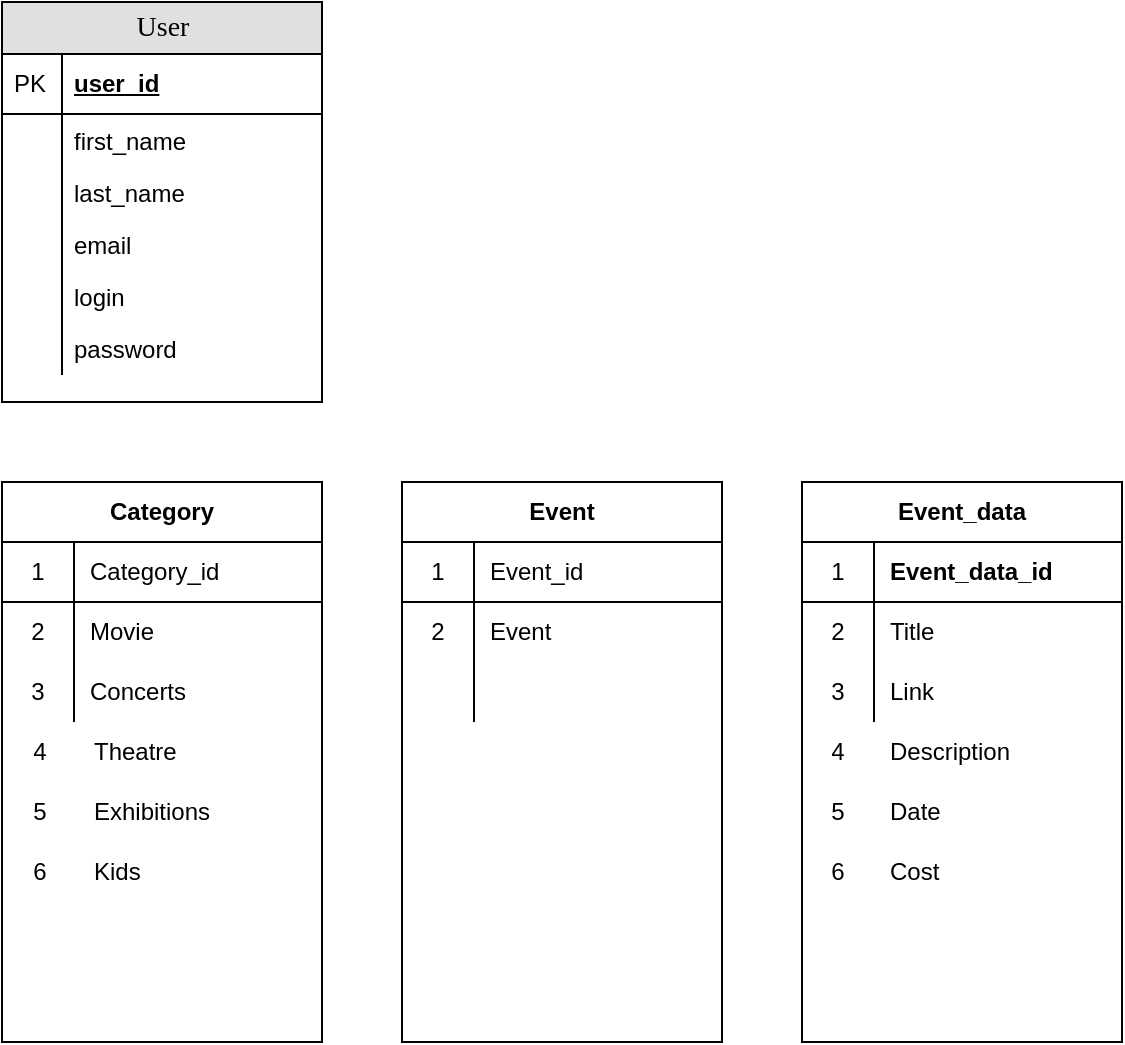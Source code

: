 <mxfile version="13.7.7" type="github">
  <diagram name="Page-1" id="e56a1550-8fbb-45ad-956c-1786394a9013">
    <mxGraphModel dx="785" dy="523" grid="1" gridSize="10" guides="1" tooltips="1" connect="1" arrows="1" fold="1" page="1" pageScale="1" pageWidth="1100" pageHeight="850" background="#ffffff" math="0" shadow="0">
      <root>
        <mxCell id="0" />
        <mxCell id="1" parent="0" />
        <mxCell id="2e49270ec7c68f3f-80" value="User" style="swimlane;html=1;fontStyle=0;childLayout=stackLayout;horizontal=1;startSize=26;fillColor=#e0e0e0;horizontalStack=0;resizeParent=1;resizeLast=0;collapsible=1;marginBottom=0;swimlaneFillColor=#ffffff;align=center;rounded=0;shadow=0;comic=0;labelBackgroundColor=none;strokeWidth=1;fontFamily=Verdana;fontSize=14" parent="1" vertex="1">
          <mxGeometry x="40" y="40" width="160" height="200" as="geometry" />
        </mxCell>
        <mxCell id="2e49270ec7c68f3f-81" value="user_id" style="shape=partialRectangle;top=0;left=0;right=0;bottom=1;html=1;align=left;verticalAlign=middle;fillColor=none;spacingLeft=34;spacingRight=4;whiteSpace=wrap;overflow=hidden;rotatable=0;points=[[0,0.5],[1,0.5]];portConstraint=eastwest;dropTarget=0;fontStyle=5;" parent="2e49270ec7c68f3f-80" vertex="1">
          <mxGeometry y="26" width="160" height="30" as="geometry" />
        </mxCell>
        <mxCell id="2e49270ec7c68f3f-82" value="PK" style="shape=partialRectangle;top=0;left=0;bottom=0;html=1;fillColor=none;align=left;verticalAlign=middle;spacingLeft=4;spacingRight=4;whiteSpace=wrap;overflow=hidden;rotatable=0;points=[];portConstraint=eastwest;part=1;" parent="2e49270ec7c68f3f-81" vertex="1" connectable="0">
          <mxGeometry width="30" height="30" as="geometry" />
        </mxCell>
        <mxCell id="2e49270ec7c68f3f-83" value="first_name" style="shape=partialRectangle;top=0;left=0;right=0;bottom=0;html=1;align=left;verticalAlign=top;fillColor=none;spacingLeft=34;spacingRight=4;whiteSpace=wrap;overflow=hidden;rotatable=0;points=[[0,0.5],[1,0.5]];portConstraint=eastwest;dropTarget=0;" parent="2e49270ec7c68f3f-80" vertex="1">
          <mxGeometry y="56" width="160" height="26" as="geometry" />
        </mxCell>
        <mxCell id="2e49270ec7c68f3f-84" value="" style="shape=partialRectangle;top=0;left=0;bottom=0;html=1;fillColor=none;align=left;verticalAlign=top;spacingLeft=4;spacingRight=4;whiteSpace=wrap;overflow=hidden;rotatable=0;points=[];portConstraint=eastwest;part=1;" parent="2e49270ec7c68f3f-83" vertex="1" connectable="0">
          <mxGeometry width="30" height="26" as="geometry" />
        </mxCell>
        <mxCell id="2e49270ec7c68f3f-85" value="last_name" style="shape=partialRectangle;top=0;left=0;right=0;bottom=0;html=1;align=left;verticalAlign=top;fillColor=none;spacingLeft=34;spacingRight=4;whiteSpace=wrap;overflow=hidden;rotatable=0;points=[[0,0.5],[1,0.5]];portConstraint=eastwest;dropTarget=0;" parent="2e49270ec7c68f3f-80" vertex="1">
          <mxGeometry y="82" width="160" height="26" as="geometry" />
        </mxCell>
        <mxCell id="2e49270ec7c68f3f-86" value="" style="shape=partialRectangle;top=0;left=0;bottom=0;html=1;fillColor=none;align=left;verticalAlign=top;spacingLeft=4;spacingRight=4;whiteSpace=wrap;overflow=hidden;rotatable=0;points=[];portConstraint=eastwest;part=1;" parent="2e49270ec7c68f3f-85" vertex="1" connectable="0">
          <mxGeometry width="30" height="26" as="geometry" />
        </mxCell>
        <mxCell id="2e49270ec7c68f3f-87" value="email" style="shape=partialRectangle;top=0;left=0;right=0;bottom=0;html=1;align=left;verticalAlign=top;fillColor=none;spacingLeft=34;spacingRight=4;whiteSpace=wrap;overflow=hidden;rotatable=0;points=[[0,0.5],[1,0.5]];portConstraint=eastwest;dropTarget=0;" parent="2e49270ec7c68f3f-80" vertex="1">
          <mxGeometry y="108" width="160" height="26" as="geometry" />
        </mxCell>
        <mxCell id="2e49270ec7c68f3f-88" value="" style="shape=partialRectangle;top=0;left=0;bottom=0;html=1;fillColor=none;align=left;verticalAlign=top;spacingLeft=4;spacingRight=4;whiteSpace=wrap;overflow=hidden;rotatable=0;points=[];portConstraint=eastwest;part=1;" parent="2e49270ec7c68f3f-87" vertex="1" connectable="0">
          <mxGeometry width="30" height="26" as="geometry" />
        </mxCell>
        <mxCell id="2e49270ec7c68f3f-89" value="login" style="shape=partialRectangle;top=0;left=0;right=0;bottom=0;html=1;align=left;verticalAlign=top;fillColor=none;spacingLeft=34;spacingRight=4;whiteSpace=wrap;overflow=hidden;rotatable=0;points=[[0,0.5],[1,0.5]];portConstraint=eastwest;dropTarget=0;" parent="2e49270ec7c68f3f-80" vertex="1">
          <mxGeometry y="134" width="160" height="26" as="geometry" />
        </mxCell>
        <mxCell id="2e49270ec7c68f3f-90" value="" style="shape=partialRectangle;top=0;left=0;bottom=0;html=1;fillColor=none;align=left;verticalAlign=top;spacingLeft=4;spacingRight=4;whiteSpace=wrap;overflow=hidden;rotatable=0;points=[];portConstraint=eastwest;part=1;" parent="2e49270ec7c68f3f-89" vertex="1" connectable="0">
          <mxGeometry width="30" height="26" as="geometry" />
        </mxCell>
        <mxCell id="WP8XG7TpT2QGOeSwnlEU-12" value="password" style="shape=partialRectangle;top=0;left=0;right=0;bottom=0;html=1;align=left;verticalAlign=top;fillColor=none;spacingLeft=34;spacingRight=4;whiteSpace=wrap;overflow=hidden;rotatable=0;points=[[0,0.5],[1,0.5]];portConstraint=eastwest;dropTarget=0;" vertex="1" parent="2e49270ec7c68f3f-80">
          <mxGeometry y="160" width="160" height="26" as="geometry" />
        </mxCell>
        <mxCell id="WP8XG7TpT2QGOeSwnlEU-13" value="" style="shape=partialRectangle;top=0;left=0;bottom=0;html=1;fillColor=none;align=left;verticalAlign=top;spacingLeft=4;spacingRight=4;whiteSpace=wrap;overflow=hidden;rotatable=0;points=[];portConstraint=eastwest;part=1;" vertex="1" connectable="0" parent="WP8XG7TpT2QGOeSwnlEU-12">
          <mxGeometry width="30" height="26" as="geometry" />
        </mxCell>
        <mxCell id="WP8XG7TpT2QGOeSwnlEU-1" value="Category" style="shape=table;html=1;whiteSpace=wrap;startSize=30;container=1;collapsible=0;childLayout=tableLayout;fixedRows=1;rowLines=0;fontStyle=1;align=center;" vertex="1" parent="1">
          <mxGeometry x="40" y="280" width="160" height="280" as="geometry" />
        </mxCell>
        <mxCell id="WP8XG7TpT2QGOeSwnlEU-2" value="" style="shape=partialRectangle;html=1;whiteSpace=wrap;collapsible=0;dropTarget=0;pointerEvents=0;fillColor=none;top=0;left=0;bottom=1;right=0;points=[[0,0.5],[1,0.5]];portConstraint=eastwest;" vertex="1" parent="WP8XG7TpT2QGOeSwnlEU-1">
          <mxGeometry y="30" width="160" height="30" as="geometry" />
        </mxCell>
        <mxCell id="WP8XG7TpT2QGOeSwnlEU-3" value="1" style="shape=partialRectangle;html=1;whiteSpace=wrap;connectable=0;fillColor=none;top=0;left=0;bottom=0;right=0;overflow=hidden;" vertex="1" parent="WP8XG7TpT2QGOeSwnlEU-2">
          <mxGeometry width="36" height="30" as="geometry" />
        </mxCell>
        <mxCell id="WP8XG7TpT2QGOeSwnlEU-4" value="Category_id" style="shape=partialRectangle;html=1;whiteSpace=wrap;connectable=0;fillColor=none;top=0;left=0;bottom=0;right=0;align=left;spacingLeft=6;overflow=hidden;" vertex="1" parent="WP8XG7TpT2QGOeSwnlEU-2">
          <mxGeometry x="36" width="124" height="30" as="geometry" />
        </mxCell>
        <mxCell id="WP8XG7TpT2QGOeSwnlEU-5" value="" style="shape=partialRectangle;html=1;whiteSpace=wrap;collapsible=0;dropTarget=0;pointerEvents=0;fillColor=none;top=0;left=0;bottom=0;right=0;points=[[0,0.5],[1,0.5]];portConstraint=eastwest;" vertex="1" parent="WP8XG7TpT2QGOeSwnlEU-1">
          <mxGeometry y="60" width="160" height="30" as="geometry" />
        </mxCell>
        <mxCell id="WP8XG7TpT2QGOeSwnlEU-6" value="2" style="shape=partialRectangle;html=1;whiteSpace=wrap;connectable=0;fillColor=none;top=0;left=0;bottom=0;right=0;overflow=hidden;" vertex="1" parent="WP8XG7TpT2QGOeSwnlEU-5">
          <mxGeometry width="36" height="30" as="geometry" />
        </mxCell>
        <mxCell id="WP8XG7TpT2QGOeSwnlEU-7" value="Movie" style="shape=partialRectangle;html=1;whiteSpace=wrap;connectable=0;fillColor=none;top=0;left=0;bottom=0;right=0;align=left;spacingLeft=6;overflow=hidden;" vertex="1" parent="WP8XG7TpT2QGOeSwnlEU-5">
          <mxGeometry x="36" width="124" height="30" as="geometry" />
        </mxCell>
        <mxCell id="WP8XG7TpT2QGOeSwnlEU-8" value="" style="shape=partialRectangle;html=1;whiteSpace=wrap;collapsible=0;dropTarget=0;pointerEvents=0;fillColor=none;top=0;left=0;bottom=0;right=0;points=[[0,0.5],[1,0.5]];portConstraint=eastwest;" vertex="1" parent="WP8XG7TpT2QGOeSwnlEU-1">
          <mxGeometry y="90" width="160" height="30" as="geometry" />
        </mxCell>
        <mxCell id="WP8XG7TpT2QGOeSwnlEU-9" value="3" style="shape=partialRectangle;html=1;whiteSpace=wrap;connectable=0;fillColor=none;top=0;left=0;bottom=0;right=0;overflow=hidden;" vertex="1" parent="WP8XG7TpT2QGOeSwnlEU-8">
          <mxGeometry width="36" height="30" as="geometry" />
        </mxCell>
        <mxCell id="WP8XG7TpT2QGOeSwnlEU-10" value="Concerts" style="shape=partialRectangle;html=1;whiteSpace=wrap;connectable=0;fillColor=none;top=0;left=0;bottom=0;right=0;align=left;spacingLeft=6;overflow=hidden;" vertex="1" parent="WP8XG7TpT2QGOeSwnlEU-8">
          <mxGeometry x="36" width="124" height="30" as="geometry" />
        </mxCell>
        <mxCell id="WP8XG7TpT2QGOeSwnlEU-11" value="Theatre" style="shape=partialRectangle;html=1;whiteSpace=wrap;connectable=0;fillColor=none;top=0;left=0;bottom=0;right=0;align=left;spacingLeft=6;overflow=hidden;" vertex="1" parent="1">
          <mxGeometry x="78" y="400" width="132" height="30" as="geometry" />
        </mxCell>
        <mxCell id="WP8XG7TpT2QGOeSwnlEU-14" value="Exhibitions" style="shape=partialRectangle;html=1;whiteSpace=wrap;connectable=0;fillColor=none;top=0;left=0;bottom=0;right=0;align=left;spacingLeft=6;overflow=hidden;" vertex="1" parent="1">
          <mxGeometry x="78" y="430" width="132" height="30" as="geometry" />
        </mxCell>
        <mxCell id="WP8XG7TpT2QGOeSwnlEU-15" value="4" style="shape=partialRectangle;html=1;whiteSpace=wrap;connectable=0;fillColor=none;top=0;left=0;bottom=0;right=0;overflow=hidden;" vertex="1" parent="1">
          <mxGeometry x="40" y="400" width="38" height="30" as="geometry" />
        </mxCell>
        <mxCell id="WP8XG7TpT2QGOeSwnlEU-16" value="5" style="shape=partialRectangle;html=1;whiteSpace=wrap;connectable=0;fillColor=none;top=0;left=0;bottom=0;right=0;overflow=hidden;" vertex="1" parent="1">
          <mxGeometry x="40" y="430" width="38" height="30" as="geometry" />
        </mxCell>
        <mxCell id="WP8XG7TpT2QGOeSwnlEU-17" value="6" style="shape=partialRectangle;html=1;whiteSpace=wrap;connectable=0;fillColor=none;top=0;left=0;bottom=0;right=0;overflow=hidden;" vertex="1" parent="1">
          <mxGeometry x="40" y="460" width="38" height="30" as="geometry" />
        </mxCell>
        <mxCell id="WP8XG7TpT2QGOeSwnlEU-18" value="Kids" style="shape=partialRectangle;html=1;whiteSpace=wrap;connectable=0;fillColor=none;top=0;left=0;bottom=0;right=0;align=left;spacingLeft=6;overflow=hidden;" vertex="1" parent="1">
          <mxGeometry x="78" y="460" width="132" height="30" as="geometry" />
        </mxCell>
        <mxCell id="WP8XG7TpT2QGOeSwnlEU-19" value="Event" style="shape=table;html=1;whiteSpace=wrap;startSize=30;container=1;collapsible=0;childLayout=tableLayout;fixedRows=1;rowLines=0;fontStyle=1;align=center;" vertex="1" parent="1">
          <mxGeometry x="240" y="280" width="160" height="280" as="geometry" />
        </mxCell>
        <mxCell id="WP8XG7TpT2QGOeSwnlEU-20" value="" style="shape=partialRectangle;html=1;whiteSpace=wrap;collapsible=0;dropTarget=0;pointerEvents=0;fillColor=none;top=0;left=0;bottom=1;right=0;points=[[0,0.5],[1,0.5]];portConstraint=eastwest;" vertex="1" parent="WP8XG7TpT2QGOeSwnlEU-19">
          <mxGeometry y="30" width="160" height="30" as="geometry" />
        </mxCell>
        <mxCell id="WP8XG7TpT2QGOeSwnlEU-21" value="1" style="shape=partialRectangle;html=1;whiteSpace=wrap;connectable=0;fillColor=none;top=0;left=0;bottom=0;right=0;overflow=hidden;" vertex="1" parent="WP8XG7TpT2QGOeSwnlEU-20">
          <mxGeometry width="36" height="30" as="geometry" />
        </mxCell>
        <mxCell id="WP8XG7TpT2QGOeSwnlEU-22" value="Event_id" style="shape=partialRectangle;html=1;whiteSpace=wrap;connectable=0;fillColor=none;top=0;left=0;bottom=0;right=0;align=left;spacingLeft=6;overflow=hidden;" vertex="1" parent="WP8XG7TpT2QGOeSwnlEU-20">
          <mxGeometry x="36" width="124" height="30" as="geometry" />
        </mxCell>
        <mxCell id="WP8XG7TpT2QGOeSwnlEU-23" value="" style="shape=partialRectangle;html=1;whiteSpace=wrap;collapsible=0;dropTarget=0;pointerEvents=0;fillColor=none;top=0;left=0;bottom=0;right=0;points=[[0,0.5],[1,0.5]];portConstraint=eastwest;" vertex="1" parent="WP8XG7TpT2QGOeSwnlEU-19">
          <mxGeometry y="60" width="160" height="30" as="geometry" />
        </mxCell>
        <mxCell id="WP8XG7TpT2QGOeSwnlEU-24" value="2" style="shape=partialRectangle;html=1;whiteSpace=wrap;connectable=0;fillColor=none;top=0;left=0;bottom=0;right=0;overflow=hidden;" vertex="1" parent="WP8XG7TpT2QGOeSwnlEU-23">
          <mxGeometry width="36" height="30" as="geometry" />
        </mxCell>
        <mxCell id="WP8XG7TpT2QGOeSwnlEU-25" value="Event" style="shape=partialRectangle;html=1;whiteSpace=wrap;connectable=0;fillColor=none;top=0;left=0;bottom=0;right=0;align=left;spacingLeft=6;overflow=hidden;" vertex="1" parent="WP8XG7TpT2QGOeSwnlEU-23">
          <mxGeometry x="36" width="124" height="30" as="geometry" />
        </mxCell>
        <mxCell id="WP8XG7TpT2QGOeSwnlEU-26" value="" style="shape=partialRectangle;html=1;whiteSpace=wrap;collapsible=0;dropTarget=0;pointerEvents=0;fillColor=none;top=0;left=0;bottom=0;right=0;points=[[0,0.5],[1,0.5]];portConstraint=eastwest;" vertex="1" parent="WP8XG7TpT2QGOeSwnlEU-19">
          <mxGeometry y="90" width="160" height="30" as="geometry" />
        </mxCell>
        <mxCell id="WP8XG7TpT2QGOeSwnlEU-27" value="" style="shape=partialRectangle;html=1;whiteSpace=wrap;connectable=0;fillColor=none;top=0;left=0;bottom=0;right=0;overflow=hidden;" vertex="1" parent="WP8XG7TpT2QGOeSwnlEU-26">
          <mxGeometry width="36" height="30" as="geometry" />
        </mxCell>
        <mxCell id="WP8XG7TpT2QGOeSwnlEU-28" value="" style="shape=partialRectangle;html=1;whiteSpace=wrap;connectable=0;fillColor=none;top=0;left=0;bottom=0;right=0;align=left;spacingLeft=6;overflow=hidden;" vertex="1" parent="WP8XG7TpT2QGOeSwnlEU-26">
          <mxGeometry x="36" width="124" height="30" as="geometry" />
        </mxCell>
        <mxCell id="WP8XG7TpT2QGOeSwnlEU-29" value="Event_data" style="shape=table;html=1;whiteSpace=wrap;startSize=30;container=1;collapsible=0;childLayout=tableLayout;fixedRows=1;rowLines=0;fontStyle=1;align=center;" vertex="1" parent="1">
          <mxGeometry x="440" y="280" width="160" height="280" as="geometry" />
        </mxCell>
        <mxCell id="WP8XG7TpT2QGOeSwnlEU-30" value="" style="shape=partialRectangle;html=1;whiteSpace=wrap;collapsible=0;dropTarget=0;pointerEvents=0;fillColor=none;top=0;left=0;bottom=1;right=0;points=[[0,0.5],[1,0.5]];portConstraint=eastwest;" vertex="1" parent="WP8XG7TpT2QGOeSwnlEU-29">
          <mxGeometry y="30" width="160" height="30" as="geometry" />
        </mxCell>
        <mxCell id="WP8XG7TpT2QGOeSwnlEU-31" value="1" style="shape=partialRectangle;html=1;whiteSpace=wrap;connectable=0;fillColor=none;top=0;left=0;bottom=0;right=0;overflow=hidden;" vertex="1" parent="WP8XG7TpT2QGOeSwnlEU-30">
          <mxGeometry width="36" height="30" as="geometry" />
        </mxCell>
        <mxCell id="WP8XG7TpT2QGOeSwnlEU-32" value="&lt;span style=&quot;font-weight: 700 ; text-align: center&quot;&gt;Event_data_id&lt;/span&gt;" style="shape=partialRectangle;html=1;whiteSpace=wrap;connectable=0;fillColor=none;top=0;left=0;bottom=0;right=0;align=left;spacingLeft=6;overflow=hidden;" vertex="1" parent="WP8XG7TpT2QGOeSwnlEU-30">
          <mxGeometry x="36" width="124" height="30" as="geometry" />
        </mxCell>
        <mxCell id="WP8XG7TpT2QGOeSwnlEU-33" value="" style="shape=partialRectangle;html=1;whiteSpace=wrap;collapsible=0;dropTarget=0;pointerEvents=0;fillColor=none;top=0;left=0;bottom=0;right=0;points=[[0,0.5],[1,0.5]];portConstraint=eastwest;" vertex="1" parent="WP8XG7TpT2QGOeSwnlEU-29">
          <mxGeometry y="60" width="160" height="30" as="geometry" />
        </mxCell>
        <mxCell id="WP8XG7TpT2QGOeSwnlEU-34" value="2" style="shape=partialRectangle;html=1;whiteSpace=wrap;connectable=0;fillColor=none;top=0;left=0;bottom=0;right=0;overflow=hidden;" vertex="1" parent="WP8XG7TpT2QGOeSwnlEU-33">
          <mxGeometry width="36" height="30" as="geometry" />
        </mxCell>
        <mxCell id="WP8XG7TpT2QGOeSwnlEU-35" value="Title" style="shape=partialRectangle;html=1;whiteSpace=wrap;connectable=0;fillColor=none;top=0;left=0;bottom=0;right=0;align=left;spacingLeft=6;overflow=hidden;" vertex="1" parent="WP8XG7TpT2QGOeSwnlEU-33">
          <mxGeometry x="36" width="124" height="30" as="geometry" />
        </mxCell>
        <mxCell id="WP8XG7TpT2QGOeSwnlEU-36" value="" style="shape=partialRectangle;html=1;whiteSpace=wrap;collapsible=0;dropTarget=0;pointerEvents=0;fillColor=none;top=0;left=0;bottom=0;right=0;points=[[0,0.5],[1,0.5]];portConstraint=eastwest;" vertex="1" parent="WP8XG7TpT2QGOeSwnlEU-29">
          <mxGeometry y="90" width="160" height="30" as="geometry" />
        </mxCell>
        <mxCell id="WP8XG7TpT2QGOeSwnlEU-37" value="3" style="shape=partialRectangle;html=1;whiteSpace=wrap;connectable=0;fillColor=none;top=0;left=0;bottom=0;right=0;overflow=hidden;" vertex="1" parent="WP8XG7TpT2QGOeSwnlEU-36">
          <mxGeometry width="36" height="30" as="geometry" />
        </mxCell>
        <mxCell id="WP8XG7TpT2QGOeSwnlEU-38" value="Link" style="shape=partialRectangle;html=1;whiteSpace=wrap;connectable=0;fillColor=none;top=0;left=0;bottom=0;right=0;align=left;spacingLeft=6;overflow=hidden;" vertex="1" parent="WP8XG7TpT2QGOeSwnlEU-36">
          <mxGeometry x="36" width="124" height="30" as="geometry" />
        </mxCell>
        <mxCell id="WP8XG7TpT2QGOeSwnlEU-39" value="Description" style="shape=partialRectangle;html=1;whiteSpace=wrap;connectable=0;fillColor=none;top=0;left=0;bottom=0;right=0;align=left;spacingLeft=6;overflow=hidden;" vertex="1" parent="1">
          <mxGeometry x="476" y="400" width="124" height="30" as="geometry" />
        </mxCell>
        <mxCell id="WP8XG7TpT2QGOeSwnlEU-40" value="Date" style="shape=partialRectangle;html=1;whiteSpace=wrap;connectable=0;fillColor=none;top=0;left=0;bottom=0;right=0;align=left;spacingLeft=6;overflow=hidden;" vertex="1" parent="1">
          <mxGeometry x="476" y="430" width="124" height="30" as="geometry" />
        </mxCell>
        <mxCell id="WP8XG7TpT2QGOeSwnlEU-41" value="Cost" style="shape=partialRectangle;html=1;whiteSpace=wrap;connectable=0;fillColor=none;top=0;left=0;bottom=0;right=0;align=left;spacingLeft=6;overflow=hidden;" vertex="1" parent="1">
          <mxGeometry x="476" y="460" width="124" height="30" as="geometry" />
        </mxCell>
        <mxCell id="WP8XG7TpT2QGOeSwnlEU-42" value="4" style="shape=partialRectangle;html=1;whiteSpace=wrap;connectable=0;fillColor=none;top=0;left=0;bottom=0;right=0;overflow=hidden;" vertex="1" parent="1">
          <mxGeometry x="440" y="400" width="36" height="30" as="geometry" />
        </mxCell>
        <mxCell id="WP8XG7TpT2QGOeSwnlEU-43" value="5" style="shape=partialRectangle;html=1;whiteSpace=wrap;connectable=0;fillColor=none;top=0;left=0;bottom=0;right=0;overflow=hidden;" vertex="1" parent="1">
          <mxGeometry x="440" y="430" width="36" height="30" as="geometry" />
        </mxCell>
        <mxCell id="WP8XG7TpT2QGOeSwnlEU-44" value="6" style="shape=partialRectangle;html=1;whiteSpace=wrap;connectable=0;fillColor=none;top=0;left=0;bottom=0;right=0;overflow=hidden;" vertex="1" parent="1">
          <mxGeometry x="440" y="460" width="36" height="30" as="geometry" />
        </mxCell>
      </root>
    </mxGraphModel>
  </diagram>
</mxfile>
